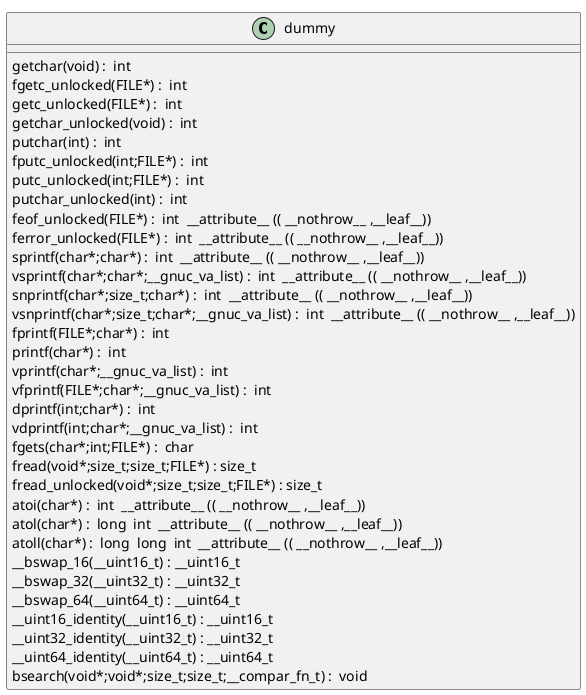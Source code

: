 @startuml
!pragma layout smetana
class dummy {
getchar(void) :  int  [[[./../.././qc/apps/asn1parse.c.html#742]]]
fgetc_unlocked(FILE*) :  int  [[[./../.././qc/apps/asn1parse.c.html#751]]]
getc_unlocked(FILE*) :  int  [[[./../.././qc/apps/asn1parse.c.html#761]]]
getchar_unlocked(void) :  int  [[[./../.././qc/apps/asn1parse.c.html#768]]]
putchar(int) :  int  [[[./../.././qc/apps/asn1parse.c.html#777]]]
fputc_unlocked(int;FILE*) :  int  [[[./../.././qc/apps/asn1parse.c.html#786]]]
putc_unlocked(int;FILE*) :  int  [[[./../.././qc/apps/asn1parse.c.html#796]]]
putchar_unlocked(int) :  int  [[[./../.././qc/apps/asn1parse.c.html#803]]]
feof_unlocked(FILE*) :  int  __attribute__ (( __nothrow__ ,__leaf__)) [[[./../.././qc/apps/asn1parse.c.html#809]]]
ferror_unlocked(FILE*) :  int  __attribute__ (( __nothrow__ ,__leaf__)) [[[./../.././qc/apps/asn1parse.c.html#816]]]
sprintf(char*;char*) :  int  __attribute__ (( __nothrow__ ,__leaf__)) [[[./../.././qc/apps/asn1parse.c.html#835]]]
vsprintf(char*;char*;__gnuc_va_list) :  int  __attribute__ (( __nothrow__ ,__leaf__)) [[[./../.././qc/apps/asn1parse.c.html#848]]]
snprintf(char*;size_t;char*) :  int  __attribute__ (( __nothrow__ ,__leaf__)) [[[./../.././qc/apps/asn1parse.c.html#867]]]
vsnprintf(char*;size_t;char*;__gnuc_va_list) :  int  __attribute__ (( __nothrow__ ,__leaf__)) [[[./../.././qc/apps/asn1parse.c.html#881]]]
fprintf(FILE*;char*) :  int  [[[./../.././qc/apps/asn1parse.c.html#902]]]
printf(char*) :  int  [[[./../.././qc/apps/asn1parse.c.html#909]]]
vprintf(char*;__gnuc_va_list) :  int  [[[./../.././qc/apps/asn1parse.c.html#921]]]
vfprintf(FILE*;char*;__gnuc_va_list) :  int  [[[./../.././qc/apps/asn1parse.c.html#931]]]
dprintf(int;char*) :  int  [[[./../.././qc/apps/asn1parse.c.html#946]]]
vdprintf(int;char*;__gnuc_va_list) :  int  [[[./../.././qc/apps/asn1parse.c.html#957]]]
fgets(char*;int;FILE*) :  char  [[[./../.././qc/apps/asn1parse.c.html#976]]]
fread(void*;size_t;size_t;FILE*) : size_t [[[./../.././qc/apps/asn1parse.c.html#1002]]]
fread_unlocked(void*;size_t;size_t;FILE*) : size_t [[[./../.././qc/apps/asn1parse.c.html#1029]]]
atoi(char*) :  int  __attribute__ (( __nothrow__ ,__leaf__)) [[[./../.././qc/apps/asn1parse.c.html#1189]]]
atol(char*) :  long  int  __attribute__ (( __nothrow__ ,__leaf__)) [[[./../.././qc/apps/asn1parse.c.html#1194]]]
atoll(char*) :  long  long  int  __attribute__ (( __nothrow__ ,__leaf__)) [[[./../.././qc/apps/asn1parse.c.html#1201]]]
__bswap_16(__uint16_t) : __uint16_t [[[./../.././qc/apps/asn1parse.c.html#1354]]]
__bswap_32(__uint32_t) : __uint32_t [[[./../.././qc/apps/asn1parse.c.html#1369]]]
__bswap_64(__uint64_t) : __uint64_t [[[./../.././qc/apps/asn1parse.c.html#1379]]]
__uint16_identity(__uint16_t) : __uint16_t [[[./../.././qc/apps/asn1parse.c.html#1391]]]
__uint32_identity(__uint32_t) : __uint32_t [[[./../.././qc/apps/asn1parse.c.html#1397]]]
__uint64_identity(__uint64_t) : __uint64_t [[[./../.././qc/apps/asn1parse.c.html#1403]]]
bsearch(void*;void*;size_t;size_t;__compar_fn_t) :  void  [[[./../.././qc/apps/asn1parse.c.html#2071]]]
} 
@enduml
